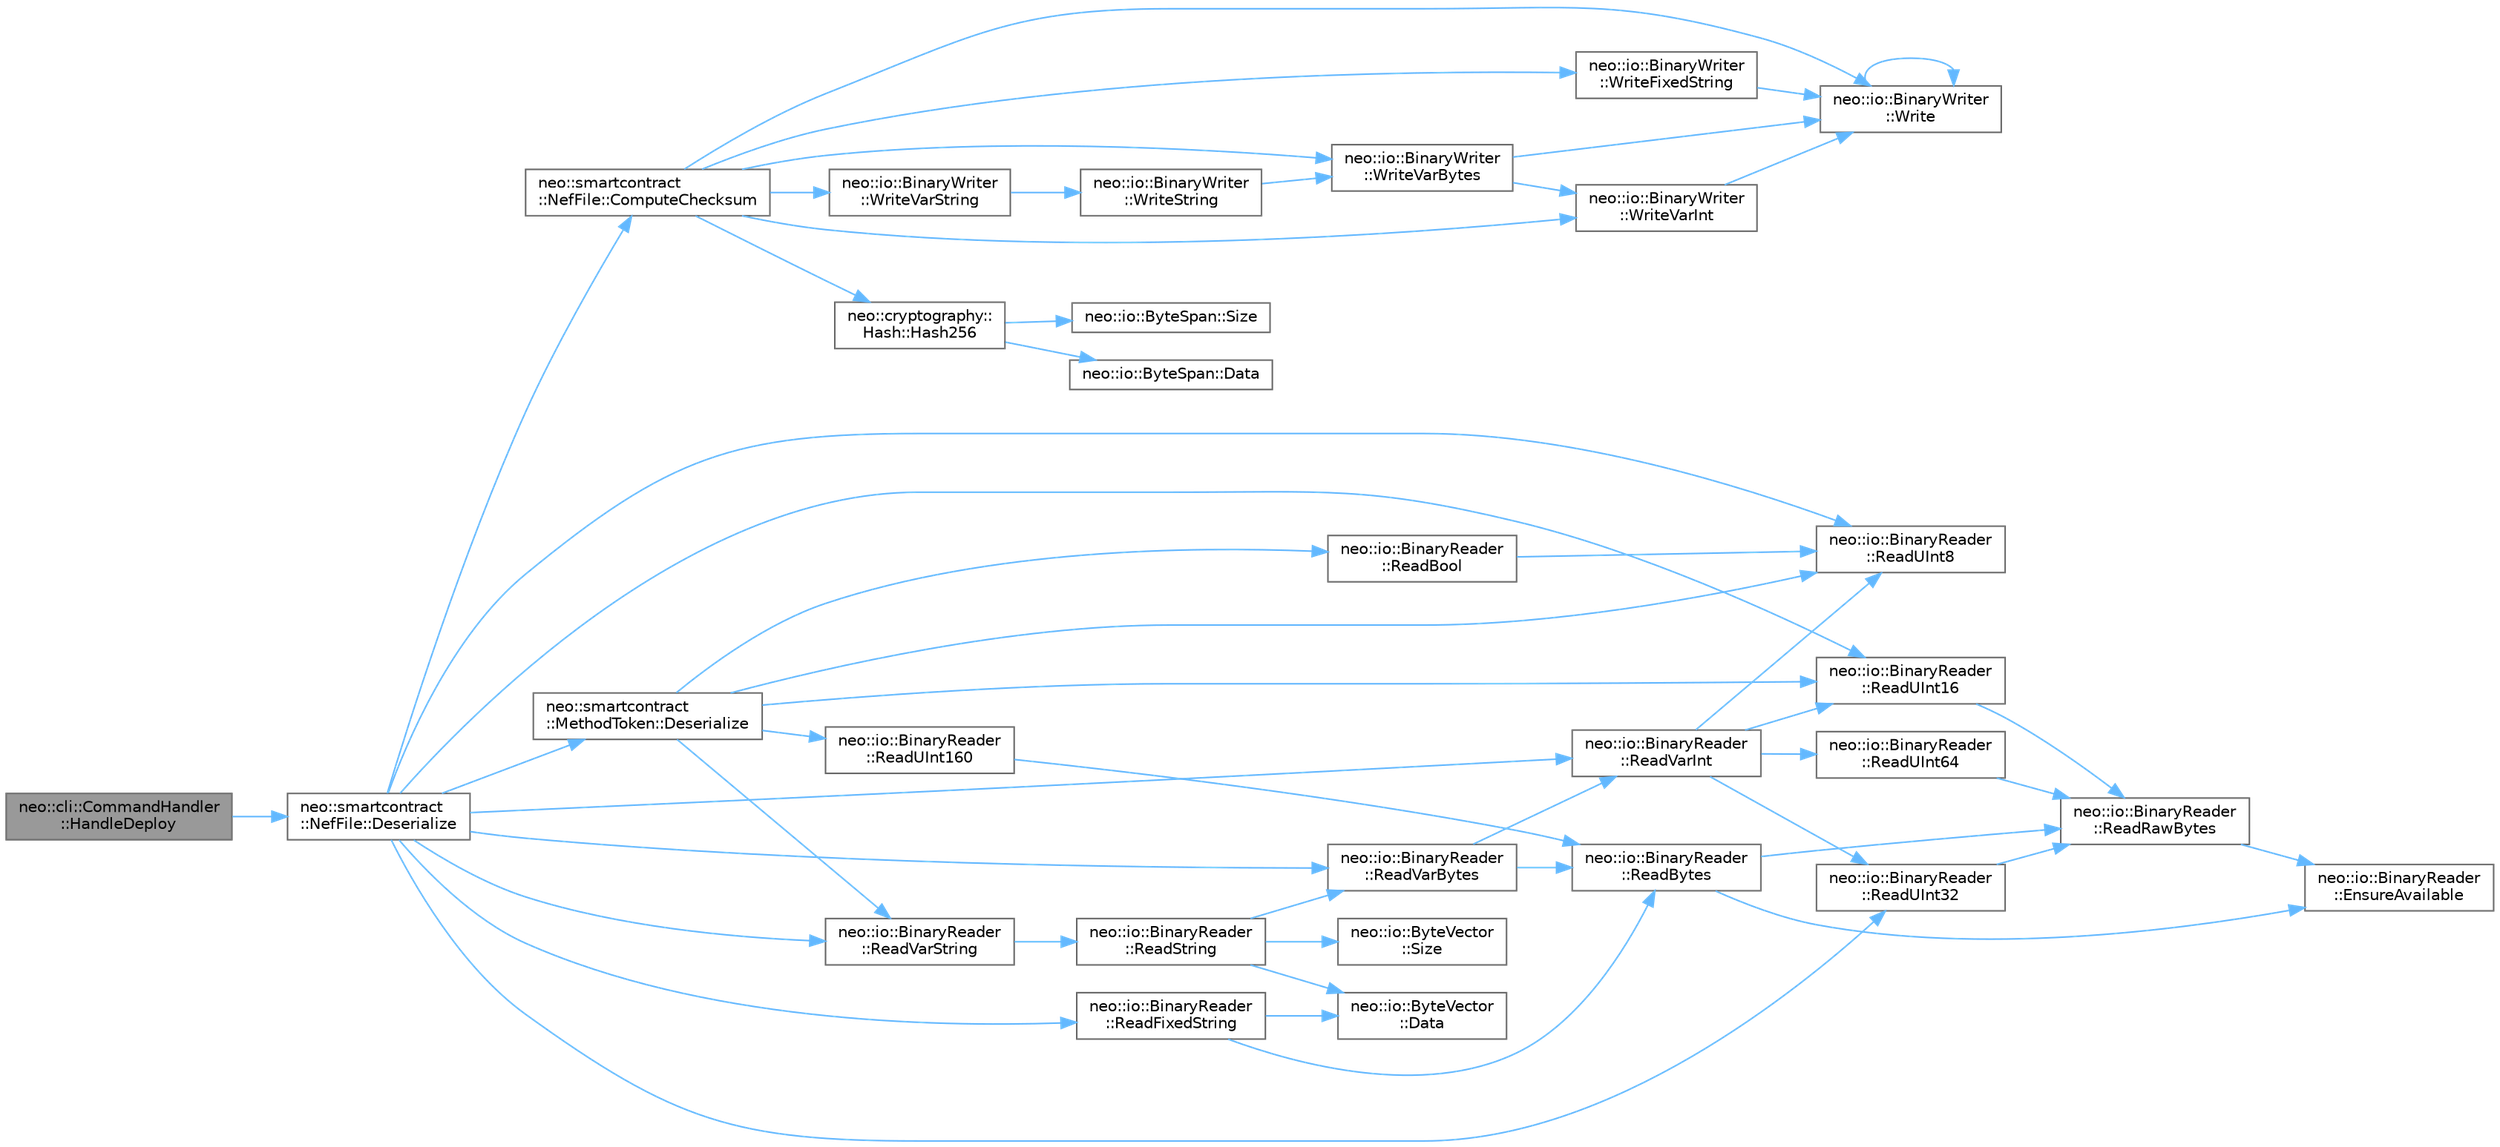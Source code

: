 digraph "neo::cli::CommandHandler::HandleDeploy"
{
 // LATEX_PDF_SIZE
  bgcolor="transparent";
  edge [fontname=Helvetica,fontsize=10,labelfontname=Helvetica,labelfontsize=10];
  node [fontname=Helvetica,fontsize=10,shape=box,height=0.2,width=0.4];
  rankdir="LR";
  Node1 [id="Node000001",label="neo::cli::CommandHandler\l::HandleDeploy",height=0.2,width=0.4,color="gray40", fillcolor="grey60", style="filled", fontcolor="black",tooltip="Handles the deploy command."];
  Node1 -> Node2 [id="edge1_Node000001_Node000002",color="steelblue1",style="solid",tooltip=" "];
  Node2 [id="Node000002",label="neo::smartcontract\l::NefFile::Deserialize",height=0.2,width=0.4,color="grey40", fillcolor="white", style="filled",URL="$classneo_1_1smartcontract_1_1_nef_file.html#a4c52bab5d9b0915d630dd5ca3e2fd6a7",tooltip="Deserializes the NefFile from a binary reader."];
  Node2 -> Node3 [id="edge2_Node000002_Node000003",color="steelblue1",style="solid",tooltip=" "];
  Node3 [id="Node000003",label="neo::smartcontract\l::NefFile::ComputeChecksum",height=0.2,width=0.4,color="grey40", fillcolor="white", style="filled",URL="$classneo_1_1smartcontract_1_1_nef_file.html#a10520263c9bf54b9f3006e8e9d306f6f",tooltip="Computes the checksum for this NefFile."];
  Node3 -> Node4 [id="edge3_Node000003_Node000004",color="steelblue1",style="solid",tooltip=" "];
  Node4 [id="Node000004",label="neo::cryptography::\lHash::Hash256",height=0.2,width=0.4,color="grey40", fillcolor="white", style="filled",URL="$classneo_1_1cryptography_1_1_hash.html#a1f27587bba8d21efdec839f2679e1a90",tooltip="Computes Hash256 (double SHA256)."];
  Node4 -> Node5 [id="edge4_Node000004_Node000005",color="steelblue1",style="solid",tooltip=" "];
  Node5 [id="Node000005",label="neo::io::ByteSpan::Data",height=0.2,width=0.4,color="grey40", fillcolor="white", style="filled",URL="$classneo_1_1io_1_1_byte_span.html#a0285a19eb5cd212ecd1079e0bc5e494c",tooltip="Gets a pointer to the data."];
  Node4 -> Node6 [id="edge5_Node000004_Node000006",color="steelblue1",style="solid",tooltip=" "];
  Node6 [id="Node000006",label="neo::io::ByteSpan::Size",height=0.2,width=0.4,color="grey40", fillcolor="white", style="filled",URL="$classneo_1_1io_1_1_byte_span.html#a4a869430800a37dcbeefac6f36468fcb",tooltip="Gets the size of the ByteSpan."];
  Node3 -> Node7 [id="edge6_Node000003_Node000007",color="steelblue1",style="solid",tooltip=" "];
  Node7 [id="Node000007",label="neo::io::BinaryWriter\l::Write",height=0.2,width=0.4,color="grey40", fillcolor="white", style="filled",URL="$classneo_1_1io_1_1_binary_writer.html#ac50767ade20a9099ba7e6b6ed684ef45",tooltip="Writes a boolean value to the stream."];
  Node7 -> Node7 [id="edge7_Node000007_Node000007",color="steelblue1",style="solid",tooltip=" "];
  Node3 -> Node8 [id="edge8_Node000003_Node000008",color="steelblue1",style="solid",tooltip=" "];
  Node8 [id="Node000008",label="neo::io::BinaryWriter\l::WriteFixedString",height=0.2,width=0.4,color="grey40", fillcolor="white", style="filled",URL="$classneo_1_1io_1_1_binary_writer.html#a8ffc538930d56767da3a504b0613b121",tooltip="Writes a fixed-length string to the stream."];
  Node8 -> Node7 [id="edge9_Node000008_Node000007",color="steelblue1",style="solid",tooltip=" "];
  Node3 -> Node9 [id="edge10_Node000003_Node000009",color="steelblue1",style="solid",tooltip=" "];
  Node9 [id="Node000009",label="neo::io::BinaryWriter\l::WriteVarBytes",height=0.2,width=0.4,color="grey40", fillcolor="white", style="filled",URL="$classneo_1_1io_1_1_binary_writer.html#ace5e14a07bea5e53bc025433e531853d",tooltip="Writes a variable-length byte array to the stream."];
  Node9 -> Node7 [id="edge11_Node000009_Node000007",color="steelblue1",style="solid",tooltip=" "];
  Node9 -> Node10 [id="edge12_Node000009_Node000010",color="steelblue1",style="solid",tooltip=" "];
  Node10 [id="Node000010",label="neo::io::BinaryWriter\l::WriteVarInt",height=0.2,width=0.4,color="grey40", fillcolor="white", style="filled",URL="$classneo_1_1io_1_1_binary_writer.html#a39fc5781e0d7a018ac8a1d86fea0cd4e",tooltip="Writes a variable-length integer to the stream."];
  Node10 -> Node7 [id="edge13_Node000010_Node000007",color="steelblue1",style="solid",tooltip=" "];
  Node3 -> Node10 [id="edge14_Node000003_Node000010",color="steelblue1",style="solid",tooltip=" "];
  Node3 -> Node11 [id="edge15_Node000003_Node000011",color="steelblue1",style="solid",tooltip=" "];
  Node11 [id="Node000011",label="neo::io::BinaryWriter\l::WriteVarString",height=0.2,width=0.4,color="grey40", fillcolor="white", style="filled",URL="$classneo_1_1io_1_1_binary_writer.html#adf19ab19fb99eee8a37ffa5a3739bc85",tooltip="Writes a variable-length string to the stream."];
  Node11 -> Node12 [id="edge16_Node000011_Node000012",color="steelblue1",style="solid",tooltip=" "];
  Node12 [id="Node000012",label="neo::io::BinaryWriter\l::WriteString",height=0.2,width=0.4,color="grey40", fillcolor="white", style="filled",URL="$classneo_1_1io_1_1_binary_writer.html#a1c0c000281b23e2e904a89a070758ba3",tooltip="Writes a string to the stream."];
  Node12 -> Node9 [id="edge17_Node000012_Node000009",color="steelblue1",style="solid",tooltip=" "];
  Node2 -> Node13 [id="edge18_Node000002_Node000013",color="steelblue1",style="solid",tooltip=" "];
  Node13 [id="Node000013",label="neo::smartcontract\l::MethodToken::Deserialize",height=0.2,width=0.4,color="grey40", fillcolor="white", style="filled",URL="$classneo_1_1smartcontract_1_1_method_token.html#a62984ec81e8d8852a0bfc4c5250977ca",tooltip="Deserializes the MethodToken from a binary reader."];
  Node13 -> Node14 [id="edge19_Node000013_Node000014",color="steelblue1",style="solid",tooltip=" "];
  Node14 [id="Node000014",label="neo::io::BinaryReader\l::ReadBool",height=0.2,width=0.4,color="grey40", fillcolor="white", style="filled",URL="$classneo_1_1io_1_1_binary_reader.html#a94aba9dfe2eb624fd626466227ccf3a8",tooltip="Reads a boolean value from the stream."];
  Node14 -> Node15 [id="edge20_Node000014_Node000015",color="steelblue1",style="solid",tooltip=" "];
  Node15 [id="Node000015",label="neo::io::BinaryReader\l::ReadUInt8",height=0.2,width=0.4,color="grey40", fillcolor="white", style="filled",URL="$classneo_1_1io_1_1_binary_reader.html#a3b93ff9ad86d70fb5091267936092a59",tooltip="Reads an 8-bit unsigned integer from the stream."];
  Node13 -> Node16 [id="edge21_Node000013_Node000016",color="steelblue1",style="solid",tooltip=" "];
  Node16 [id="Node000016",label="neo::io::BinaryReader\l::ReadUInt16",height=0.2,width=0.4,color="grey40", fillcolor="white", style="filled",URL="$classneo_1_1io_1_1_binary_reader.html#a52c58b790f36327c1c7a11d0f3cfb5c2",tooltip="Reads a 16-bit unsigned integer from the stream."];
  Node16 -> Node17 [id="edge22_Node000016_Node000017",color="steelblue1",style="solid",tooltip=" "];
  Node17 [id="Node000017",label="neo::io::BinaryReader\l::ReadRawBytes",height=0.2,width=0.4,color="grey40", fillcolor="white", style="filled",URL="$classneo_1_1io_1_1_binary_reader.html#a890faf334a0500b4474a6b2f91e63e51",tooltip="Helper method to read raw bytes from either stream or memory."];
  Node17 -> Node18 [id="edge23_Node000017_Node000018",color="steelblue1",style="solid",tooltip=" "];
  Node18 [id="Node000018",label="neo::io::BinaryReader\l::EnsureAvailable",height=0.2,width=0.4,color="grey40", fillcolor="white", style="filled",URL="$classneo_1_1io_1_1_binary_reader.html#a2bfd19e979fbdb9b340cc8dd78a9ca72",tooltip="Checks if enough bytes are available to read."];
  Node13 -> Node19 [id="edge24_Node000013_Node000019",color="steelblue1",style="solid",tooltip=" "];
  Node19 [id="Node000019",label="neo::io::BinaryReader\l::ReadUInt160",height=0.2,width=0.4,color="grey40", fillcolor="white", style="filled",URL="$classneo_1_1io_1_1_binary_reader.html#a6f810794f8eb71c787d4741836d3a206",tooltip="Reads a UInt160 from the stream."];
  Node19 -> Node20 [id="edge25_Node000019_Node000020",color="steelblue1",style="solid",tooltip=" "];
  Node20 [id="Node000020",label="neo::io::BinaryReader\l::ReadBytes",height=0.2,width=0.4,color="grey40", fillcolor="white", style="filled",URL="$classneo_1_1io_1_1_binary_reader.html#aaa4a5f7dcf558723668d35b0b31f93f1",tooltip="Reads a byte array from the stream."];
  Node20 -> Node18 [id="edge26_Node000020_Node000018",color="steelblue1",style="solid",tooltip=" "];
  Node20 -> Node17 [id="edge27_Node000020_Node000017",color="steelblue1",style="solid",tooltip=" "];
  Node13 -> Node15 [id="edge28_Node000013_Node000015",color="steelblue1",style="solid",tooltip=" "];
  Node13 -> Node21 [id="edge29_Node000013_Node000021",color="steelblue1",style="solid",tooltip=" "];
  Node21 [id="Node000021",label="neo::io::BinaryReader\l::ReadVarString",height=0.2,width=0.4,color="grey40", fillcolor="white", style="filled",URL="$classneo_1_1io_1_1_binary_reader.html#a4c1e4e8b4f6ff955d9f0c047ae6d7e88",tooltip="Reads a variable-length string from the stream."];
  Node21 -> Node22 [id="edge30_Node000021_Node000022",color="steelblue1",style="solid",tooltip=" "];
  Node22 [id="Node000022",label="neo::io::BinaryReader\l::ReadString",height=0.2,width=0.4,color="grey40", fillcolor="white", style="filled",URL="$classneo_1_1io_1_1_binary_reader.html#ac449aaf281ee47088613fbf4b02b0ac8",tooltip="Reads a string from the stream."];
  Node22 -> Node23 [id="edge31_Node000022_Node000023",color="steelblue1",style="solid",tooltip=" "];
  Node23 [id="Node000023",label="neo::io::ByteVector\l::Data",height=0.2,width=0.4,color="grey40", fillcolor="white", style="filled",URL="$classneo_1_1io_1_1_byte_vector.html#a971af50d2778c4435c924cf4b839e8a1",tooltip="Gets a pointer to the data."];
  Node22 -> Node24 [id="edge32_Node000022_Node000024",color="steelblue1",style="solid",tooltip=" "];
  Node24 [id="Node000024",label="neo::io::BinaryReader\l::ReadVarBytes",height=0.2,width=0.4,color="grey40", fillcolor="white", style="filled",URL="$classneo_1_1io_1_1_binary_reader.html#a62705ff1d1117525166b6d22c68935d4",tooltip="Reads a variable-length byte array from the stream."];
  Node24 -> Node20 [id="edge33_Node000024_Node000020",color="steelblue1",style="solid",tooltip=" "];
  Node24 -> Node25 [id="edge34_Node000024_Node000025",color="steelblue1",style="solid",tooltip=" "];
  Node25 [id="Node000025",label="neo::io::BinaryReader\l::ReadVarInt",height=0.2,width=0.4,color="grey40", fillcolor="white", style="filled",URL="$classneo_1_1io_1_1_binary_reader.html#af83b01f86939c82755926ff3bac86458",tooltip="Reads a variable-length integer from the stream."];
  Node25 -> Node16 [id="edge35_Node000025_Node000016",color="steelblue1",style="solid",tooltip=" "];
  Node25 -> Node26 [id="edge36_Node000025_Node000026",color="steelblue1",style="solid",tooltip=" "];
  Node26 [id="Node000026",label="neo::io::BinaryReader\l::ReadUInt32",height=0.2,width=0.4,color="grey40", fillcolor="white", style="filled",URL="$classneo_1_1io_1_1_binary_reader.html#adc2c9cfae535b86f63855d77cdb2662b",tooltip="Reads a 32-bit unsigned integer from the stream."];
  Node26 -> Node17 [id="edge37_Node000026_Node000017",color="steelblue1",style="solid",tooltip=" "];
  Node25 -> Node27 [id="edge38_Node000025_Node000027",color="steelblue1",style="solid",tooltip=" "];
  Node27 [id="Node000027",label="neo::io::BinaryReader\l::ReadUInt64",height=0.2,width=0.4,color="grey40", fillcolor="white", style="filled",URL="$classneo_1_1io_1_1_binary_reader.html#add3fc78c751d4893aaf0193e0a357dbd",tooltip="Reads a 64-bit unsigned integer from the stream."];
  Node27 -> Node17 [id="edge39_Node000027_Node000017",color="steelblue1",style="solid",tooltip=" "];
  Node25 -> Node15 [id="edge40_Node000025_Node000015",color="steelblue1",style="solid",tooltip=" "];
  Node22 -> Node28 [id="edge41_Node000022_Node000028",color="steelblue1",style="solid",tooltip=" "];
  Node28 [id="Node000028",label="neo::io::ByteVector\l::Size",height=0.2,width=0.4,color="grey40", fillcolor="white", style="filled",URL="$classneo_1_1io_1_1_byte_vector.html#ac0d1a1751d25fde82c44ba55d9d68e24",tooltip="Gets the size of the ByteVector."];
  Node2 -> Node29 [id="edge42_Node000002_Node000029",color="steelblue1",style="solid",tooltip=" "];
  Node29 [id="Node000029",label="neo::io::BinaryReader\l::ReadFixedString",height=0.2,width=0.4,color="grey40", fillcolor="white", style="filled",URL="$classneo_1_1io_1_1_binary_reader.html#ad67e876889da3577d104846b9ed608db",tooltip="Reads a fixed-length string from the stream."];
  Node29 -> Node23 [id="edge43_Node000029_Node000023",color="steelblue1",style="solid",tooltip=" "];
  Node29 -> Node20 [id="edge44_Node000029_Node000020",color="steelblue1",style="solid",tooltip=" "];
  Node2 -> Node16 [id="edge45_Node000002_Node000016",color="steelblue1",style="solid",tooltip=" "];
  Node2 -> Node26 [id="edge46_Node000002_Node000026",color="steelblue1",style="solid",tooltip=" "];
  Node2 -> Node15 [id="edge47_Node000002_Node000015",color="steelblue1",style="solid",tooltip=" "];
  Node2 -> Node24 [id="edge48_Node000002_Node000024",color="steelblue1",style="solid",tooltip=" "];
  Node2 -> Node25 [id="edge49_Node000002_Node000025",color="steelblue1",style="solid",tooltip=" "];
  Node2 -> Node21 [id="edge50_Node000002_Node000021",color="steelblue1",style="solid",tooltip=" "];
}
